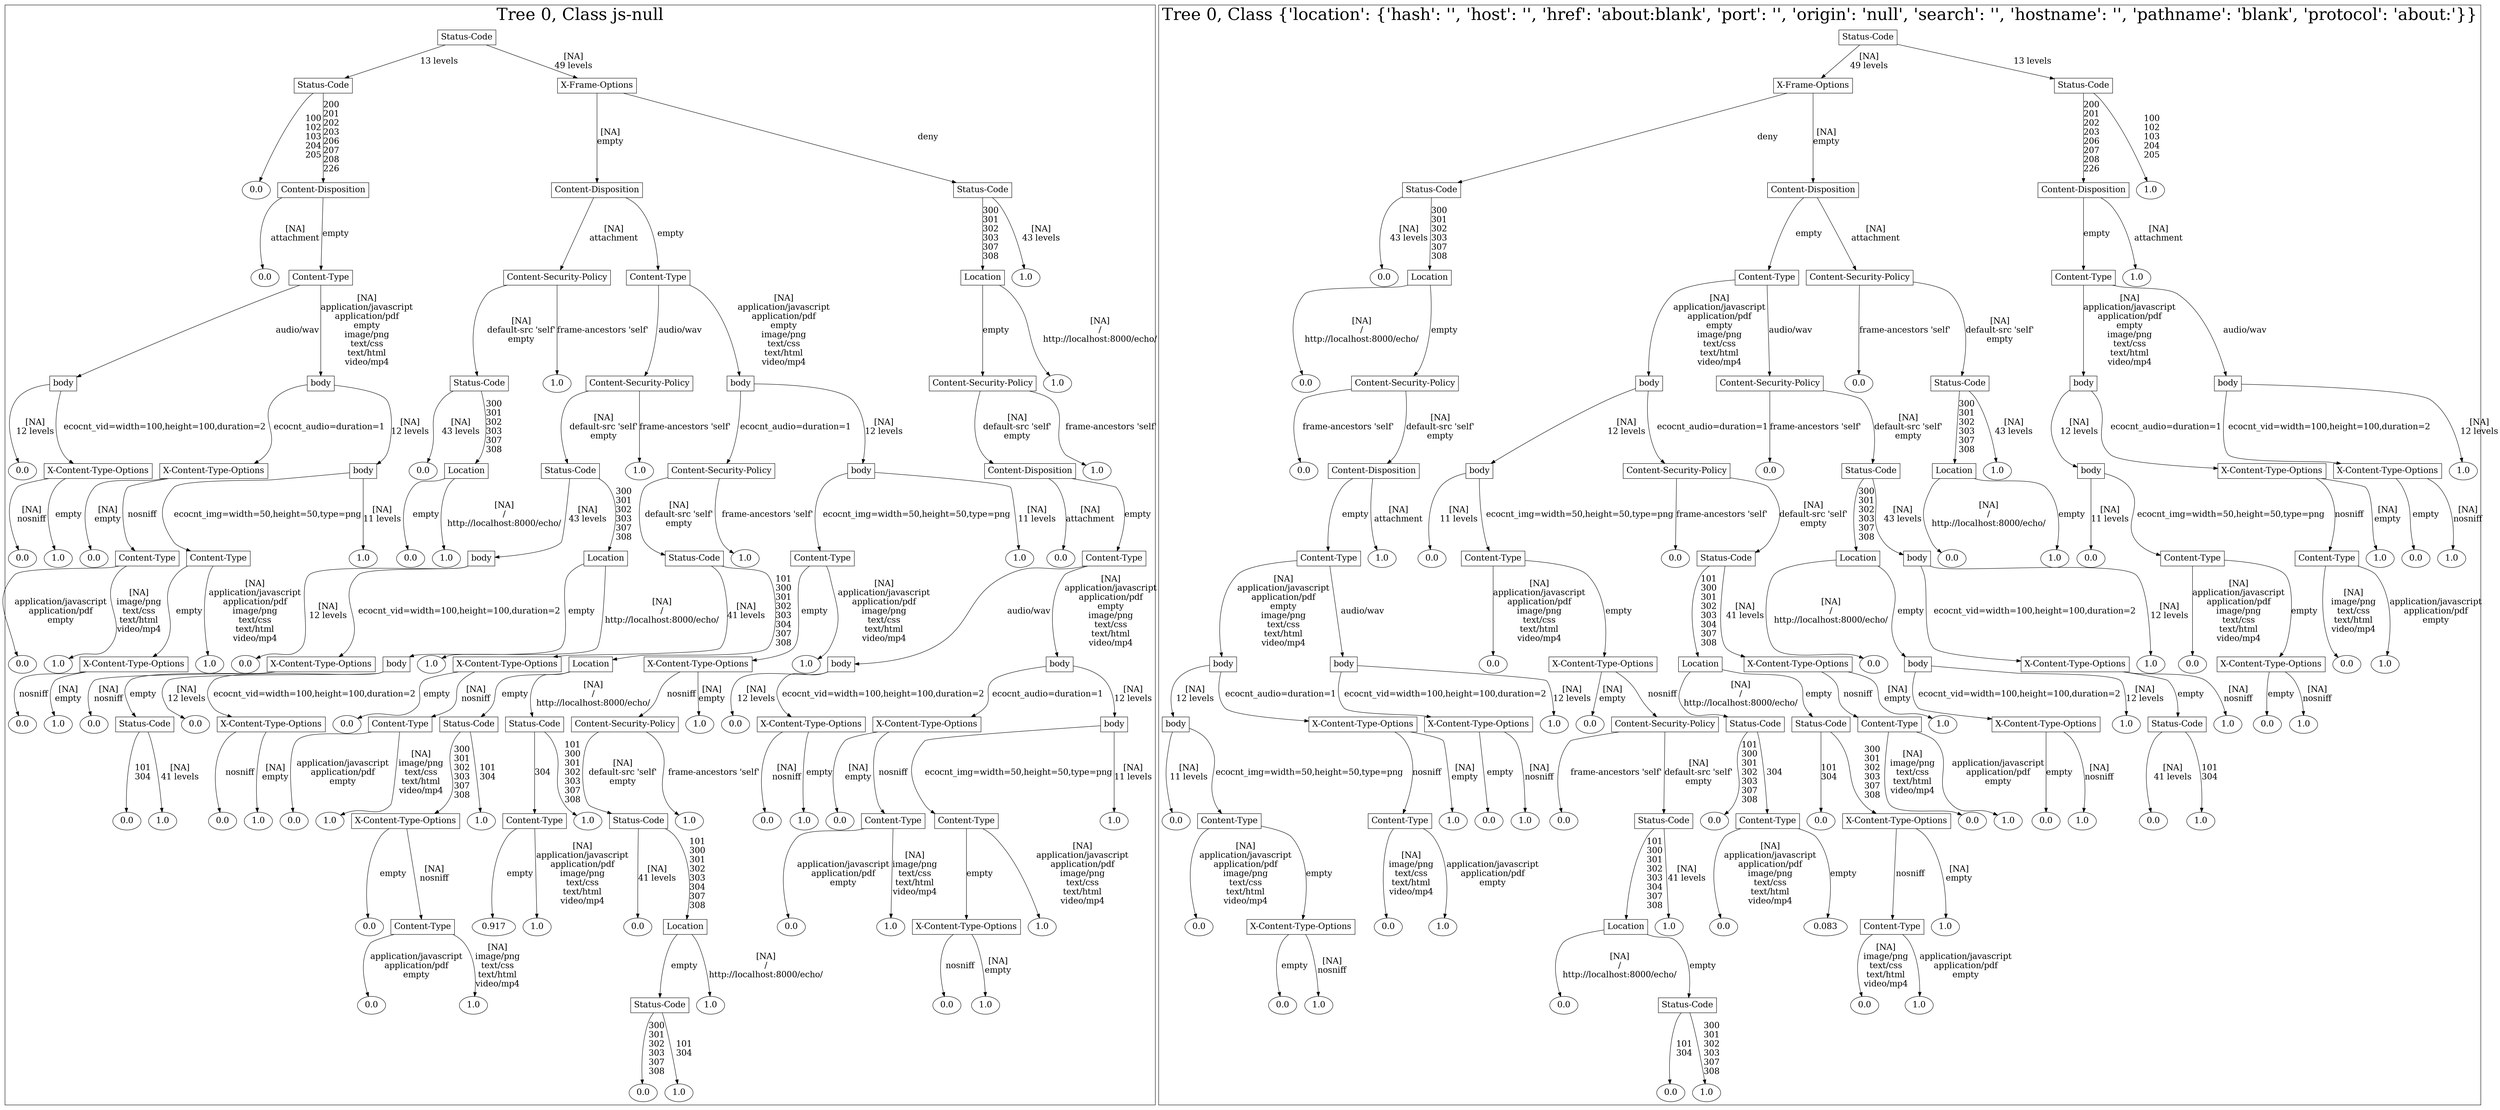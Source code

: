 /*
Generated by:
    http://https://github.com/h2oai/h2o-3/tree/master/h2o-genmodel/src/main/java/hex/genmodel/tools/PrintMojo.java
*/

/*
On a mac:

$ brew install graphviz
$ dot -Tpng file.gv -o file.png
$ open file.png
*/

digraph G {

subgraph cluster_0 {
/* Nodes */

/* Level 0 */
{
"SG_0_Node_0" [shape=box, fontsize=20, label="Status-Code"]
}

/* Level 1 */
{
"SG_0_Node_1" [shape=box, fontsize=20, label="Status-Code"]
"SG_0_Node_2" [shape=box, fontsize=20, label="X-Frame-Options"]
}

/* Level 2 */
{
"SG_0_Node_60" [fontsize=20, label="0.0"]
"SG_0_Node_3" [shape=box, fontsize=20, label="Content-Disposition"]
"SG_0_Node_4" [shape=box, fontsize=20, label="Content-Disposition"]
"SG_0_Node_5" [shape=box, fontsize=20, label="Status-Code"]
}

/* Level 3 */
{
"SG_0_Node_61" [fontsize=20, label="0.0"]
"SG_0_Node_6" [shape=box, fontsize=20, label="Content-Type"]
"SG_0_Node_7" [shape=box, fontsize=20, label="Content-Security-Policy"]
"SG_0_Node_8" [shape=box, fontsize=20, label="Content-Type"]
"SG_0_Node_9" [shape=box, fontsize=20, label="Location"]
"SG_0_Node_62" [fontsize=20, label="1.0"]
}

/* Level 4 */
{
"SG_0_Node_11" [shape=box, fontsize=20, label="body"]
"SG_0_Node_12" [shape=box, fontsize=20, label="body"]
"SG_0_Node_13" [shape=box, fontsize=20, label="Status-Code"]
"SG_0_Node_63" [fontsize=20, label="1.0"]
"SG_0_Node_14" [shape=box, fontsize=20, label="Content-Security-Policy"]
"SG_0_Node_15" [shape=box, fontsize=20, label="body"]
"SG_0_Node_16" [shape=box, fontsize=20, label="Content-Security-Policy"]
"SG_0_Node_64" [fontsize=20, label="1.0"]
}

/* Level 5 */
{
"SG_0_Node_65" [fontsize=20, label="0.0"]
"SG_0_Node_17" [shape=box, fontsize=20, label="X-Content-Type-Options"]
"SG_0_Node_18" [shape=box, fontsize=20, label="X-Content-Type-Options"]
"SG_0_Node_19" [shape=box, fontsize=20, label="body"]
"SG_0_Node_66" [fontsize=20, label="0.0"]
"SG_0_Node_20" [shape=box, fontsize=20, label="Location"]
"SG_0_Node_21" [shape=box, fontsize=20, label="Status-Code"]
"SG_0_Node_67" [fontsize=20, label="1.0"]
"SG_0_Node_22" [shape=box, fontsize=20, label="Content-Security-Policy"]
"SG_0_Node_23" [shape=box, fontsize=20, label="body"]
"SG_0_Node_24" [shape=box, fontsize=20, label="Content-Disposition"]
"SG_0_Node_68" [fontsize=20, label="1.0"]
}

/* Level 6 */
{
"SG_0_Node_69" [fontsize=20, label="0.0"]
"SG_0_Node_70" [fontsize=20, label="1.0"]
"SG_0_Node_71" [fontsize=20, label="0.0"]
"SG_0_Node_25" [shape=box, fontsize=20, label="Content-Type"]
"SG_0_Node_26" [shape=box, fontsize=20, label="Content-Type"]
"SG_0_Node_72" [fontsize=20, label="1.0"]
"SG_0_Node_73" [fontsize=20, label="0.0"]
"SG_0_Node_74" [fontsize=20, label="1.0"]
"SG_0_Node_27" [shape=box, fontsize=20, label="body"]
"SG_0_Node_28" [shape=box, fontsize=20, label="Location"]
"SG_0_Node_29" [shape=box, fontsize=20, label="Status-Code"]
"SG_0_Node_75" [fontsize=20, label="1.0"]
"SG_0_Node_30" [shape=box, fontsize=20, label="Content-Type"]
"SG_0_Node_76" [fontsize=20, label="1.0"]
"SG_0_Node_77" [fontsize=20, label="0.0"]
"SG_0_Node_32" [shape=box, fontsize=20, label="Content-Type"]
}

/* Level 7 */
{
"SG_0_Node_78" [fontsize=20, label="0.0"]
"SG_0_Node_79" [fontsize=20, label="1.0"]
"SG_0_Node_33" [shape=box, fontsize=20, label="X-Content-Type-Options"]
"SG_0_Node_80" [fontsize=20, label="1.0"]
"SG_0_Node_81" [fontsize=20, label="0.0"]
"SG_0_Node_34" [shape=box, fontsize=20, label="X-Content-Type-Options"]
"SG_0_Node_35" [shape=box, fontsize=20, label="body"]
"SG_0_Node_82" [fontsize=20, label="1.0"]
"SG_0_Node_36" [shape=box, fontsize=20, label="X-Content-Type-Options"]
"SG_0_Node_37" [shape=box, fontsize=20, label="Location"]
"SG_0_Node_38" [shape=box, fontsize=20, label="X-Content-Type-Options"]
"SG_0_Node_83" [fontsize=20, label="1.0"]
"SG_0_Node_39" [shape=box, fontsize=20, label="body"]
"SG_0_Node_40" [shape=box, fontsize=20, label="body"]
}

/* Level 8 */
{
"SG_0_Node_84" [fontsize=20, label="0.0"]
"SG_0_Node_85" [fontsize=20, label="1.0"]
"SG_0_Node_86" [fontsize=20, label="0.0"]
"SG_0_Node_41" [shape=box, fontsize=20, label="Status-Code"]
"SG_0_Node_87" [fontsize=20, label="0.0"]
"SG_0_Node_42" [shape=box, fontsize=20, label="X-Content-Type-Options"]
"SG_0_Node_88" [fontsize=20, label="0.0"]
"SG_0_Node_43" [shape=box, fontsize=20, label="Content-Type"]
"SG_0_Node_44" [shape=box, fontsize=20, label="Status-Code"]
"SG_0_Node_45" [shape=box, fontsize=20, label="Status-Code"]
"SG_0_Node_46" [shape=box, fontsize=20, label="Content-Security-Policy"]
"SG_0_Node_89" [fontsize=20, label="1.0"]
"SG_0_Node_90" [fontsize=20, label="0.0"]
"SG_0_Node_47" [shape=box, fontsize=20, label="X-Content-Type-Options"]
"SG_0_Node_48" [shape=box, fontsize=20, label="X-Content-Type-Options"]
"SG_0_Node_49" [shape=box, fontsize=20, label="body"]
}

/* Level 9 */
{
"SG_0_Node_91" [fontsize=20, label="0.0"]
"SG_0_Node_92" [fontsize=20, label="1.0"]
"SG_0_Node_93" [fontsize=20, label="0.0"]
"SG_0_Node_94" [fontsize=20, label="1.0"]
"SG_0_Node_95" [fontsize=20, label="0.0"]
"SG_0_Node_96" [fontsize=20, label="1.0"]
"SG_0_Node_50" [shape=box, fontsize=20, label="X-Content-Type-Options"]
"SG_0_Node_97" [fontsize=20, label="1.0"]
"SG_0_Node_51" [shape=box, fontsize=20, label="Content-Type"]
"SG_0_Node_98" [fontsize=20, label="1.0"]
"SG_0_Node_52" [shape=box, fontsize=20, label="Status-Code"]
"SG_0_Node_99" [fontsize=20, label="1.0"]
"SG_0_Node_100" [fontsize=20, label="0.0"]
"SG_0_Node_101" [fontsize=20, label="1.0"]
"SG_0_Node_102" [fontsize=20, label="0.0"]
"SG_0_Node_53" [shape=box, fontsize=20, label="Content-Type"]
"SG_0_Node_54" [shape=box, fontsize=20, label="Content-Type"]
"SG_0_Node_103" [fontsize=20, label="1.0"]
}

/* Level 10 */
{
"SG_0_Node_104" [fontsize=20, label="0.0"]
"SG_0_Node_55" [shape=box, fontsize=20, label="Content-Type"]
"SG_0_Node_105" [fontsize=20, label="0.917"]
"SG_0_Node_106" [fontsize=20, label="1.0"]
"SG_0_Node_107" [fontsize=20, label="0.0"]
"SG_0_Node_57" [shape=box, fontsize=20, label="Location"]
"SG_0_Node_108" [fontsize=20, label="0.0"]
"SG_0_Node_109" [fontsize=20, label="1.0"]
"SG_0_Node_58" [shape=box, fontsize=20, label="X-Content-Type-Options"]
"SG_0_Node_110" [fontsize=20, label="1.0"]
}

/* Level 11 */
{
"SG_0_Node_111" [fontsize=20, label="0.0"]
"SG_0_Node_112" [fontsize=20, label="1.0"]
"SG_0_Node_59" [shape=box, fontsize=20, label="Status-Code"]
"SG_0_Node_113" [fontsize=20, label="1.0"]
"SG_0_Node_114" [fontsize=20, label="0.0"]
"SG_0_Node_115" [fontsize=20, label="1.0"]
}

/* Level 12 */
{
"SG_0_Node_116" [fontsize=20, label="0.0"]
"SG_0_Node_117" [fontsize=20, label="1.0"]
}

/* Edges */
"SG_0_Node_0" -> "SG_0_Node_1" [fontsize=20, label="13 levels
"]
"SG_0_Node_0" -> "SG_0_Node_2" [fontsize=20, label="[NA]
49 levels
"]
"SG_0_Node_2" -> "SG_0_Node_4" [fontsize=20, label="[NA]
empty
"]
"SG_0_Node_2" -> "SG_0_Node_5" [fontsize=20, label="deny
"]
"SG_0_Node_5" -> "SG_0_Node_9" [fontsize=20, label="300
301
302
303
307
308
"]
"SG_0_Node_5" -> "SG_0_Node_62" [fontsize=20, label="[NA]
43 levels
"]
"SG_0_Node_9" -> "SG_0_Node_16" [fontsize=20, label="empty
"]
"SG_0_Node_9" -> "SG_0_Node_64" [fontsize=20, label="[NA]
/
http://localhost:8000/echo/
"]
"SG_0_Node_16" -> "SG_0_Node_24" [fontsize=20, label="[NA]
default-src 'self'
empty
"]
"SG_0_Node_16" -> "SG_0_Node_68" [fontsize=20, label="frame-ancestors 'self'
"]
"SG_0_Node_24" -> "SG_0_Node_77" [fontsize=20, label="[NA]
attachment
"]
"SG_0_Node_24" -> "SG_0_Node_32" [fontsize=20, label="empty
"]
"SG_0_Node_32" -> "SG_0_Node_39" [fontsize=20, label="audio/wav
"]
"SG_0_Node_32" -> "SG_0_Node_40" [fontsize=20, label="[NA]
application/javascript
application/pdf
empty
image/png
text/css
text/html
video/mp4
"]
"SG_0_Node_40" -> "SG_0_Node_48" [fontsize=20, label="ecocnt_audio=duration=1
"]
"SG_0_Node_40" -> "SG_0_Node_49" [fontsize=20, label="[NA]
12 levels
"]
"SG_0_Node_49" -> "SG_0_Node_54" [fontsize=20, label="ecocnt_img=width=50,height=50,type=png
"]
"SG_0_Node_49" -> "SG_0_Node_103" [fontsize=20, label="[NA]
11 levels
"]
"SG_0_Node_54" -> "SG_0_Node_58" [fontsize=20, label="empty
"]
"SG_0_Node_54" -> "SG_0_Node_110" [fontsize=20, label="[NA]
application/javascript
application/pdf
image/png
text/css
text/html
video/mp4
"]
"SG_0_Node_58" -> "SG_0_Node_114" [fontsize=20, label="nosniff
"]
"SG_0_Node_58" -> "SG_0_Node_115" [fontsize=20, label="[NA]
empty
"]
"SG_0_Node_48" -> "SG_0_Node_102" [fontsize=20, label="[NA]
empty
"]
"SG_0_Node_48" -> "SG_0_Node_53" [fontsize=20, label="nosniff
"]
"SG_0_Node_53" -> "SG_0_Node_108" [fontsize=20, label="application/javascript
application/pdf
empty
"]
"SG_0_Node_53" -> "SG_0_Node_109" [fontsize=20, label="[NA]
image/png
text/css
text/html
video/mp4
"]
"SG_0_Node_39" -> "SG_0_Node_90" [fontsize=20, label="[NA]
12 levels
"]
"SG_0_Node_39" -> "SG_0_Node_47" [fontsize=20, label="ecocnt_vid=width=100,height=100,duration=2
"]
"SG_0_Node_47" -> "SG_0_Node_100" [fontsize=20, label="[NA]
nosniff
"]
"SG_0_Node_47" -> "SG_0_Node_101" [fontsize=20, label="empty
"]
"SG_0_Node_4" -> "SG_0_Node_7" [fontsize=20, label="[NA]
attachment
"]
"SG_0_Node_4" -> "SG_0_Node_8" [fontsize=20, label="empty
"]
"SG_0_Node_8" -> "SG_0_Node_14" [fontsize=20, label="audio/wav
"]
"SG_0_Node_8" -> "SG_0_Node_15" [fontsize=20, label="[NA]
application/javascript
application/pdf
empty
image/png
text/css
text/html
video/mp4
"]
"SG_0_Node_15" -> "SG_0_Node_22" [fontsize=20, label="ecocnt_audio=duration=1
"]
"SG_0_Node_15" -> "SG_0_Node_23" [fontsize=20, label="[NA]
12 levels
"]
"SG_0_Node_23" -> "SG_0_Node_30" [fontsize=20, label="ecocnt_img=width=50,height=50,type=png
"]
"SG_0_Node_23" -> "SG_0_Node_76" [fontsize=20, label="[NA]
11 levels
"]
"SG_0_Node_30" -> "SG_0_Node_38" [fontsize=20, label="empty
"]
"SG_0_Node_30" -> "SG_0_Node_83" [fontsize=20, label="[NA]
application/javascript
application/pdf
image/png
text/css
text/html
video/mp4
"]
"SG_0_Node_38" -> "SG_0_Node_46" [fontsize=20, label="nosniff
"]
"SG_0_Node_38" -> "SG_0_Node_89" [fontsize=20, label="[NA]
empty
"]
"SG_0_Node_46" -> "SG_0_Node_52" [fontsize=20, label="[NA]
default-src 'self'
empty
"]
"SG_0_Node_46" -> "SG_0_Node_99" [fontsize=20, label="frame-ancestors 'self'
"]
"SG_0_Node_52" -> "SG_0_Node_107" [fontsize=20, label="[NA]
41 levels
"]
"SG_0_Node_52" -> "SG_0_Node_57" [fontsize=20, label="101
300
301
302
303
304
307
308
"]
"SG_0_Node_57" -> "SG_0_Node_59" [fontsize=20, label="empty
"]
"SG_0_Node_57" -> "SG_0_Node_113" [fontsize=20, label="[NA]
/
http://localhost:8000/echo/
"]
"SG_0_Node_59" -> "SG_0_Node_116" [fontsize=20, label="300
301
302
303
307
308
"]
"SG_0_Node_59" -> "SG_0_Node_117" [fontsize=20, label="101
304
"]
"SG_0_Node_22" -> "SG_0_Node_29" [fontsize=20, label="[NA]
default-src 'self'
empty
"]
"SG_0_Node_22" -> "SG_0_Node_75" [fontsize=20, label="frame-ancestors 'self'
"]
"SG_0_Node_29" -> "SG_0_Node_36" [fontsize=20, label="[NA]
41 levels
"]
"SG_0_Node_29" -> "SG_0_Node_37" [fontsize=20, label="101
300
301
302
303
304
307
308
"]
"SG_0_Node_37" -> "SG_0_Node_44" [fontsize=20, label="empty
"]
"SG_0_Node_37" -> "SG_0_Node_45" [fontsize=20, label="[NA]
/
http://localhost:8000/echo/
"]
"SG_0_Node_45" -> "SG_0_Node_51" [fontsize=20, label="304
"]
"SG_0_Node_45" -> "SG_0_Node_98" [fontsize=20, label="101
300
301
302
303
307
308
"]
"SG_0_Node_51" -> "SG_0_Node_105" [fontsize=20, label="empty
"]
"SG_0_Node_51" -> "SG_0_Node_106" [fontsize=20, label="[NA]
application/javascript
application/pdf
image/png
text/css
text/html
video/mp4
"]
"SG_0_Node_44" -> "SG_0_Node_50" [fontsize=20, label="300
301
302
303
307
308
"]
"SG_0_Node_44" -> "SG_0_Node_97" [fontsize=20, label="101
304
"]
"SG_0_Node_50" -> "SG_0_Node_104" [fontsize=20, label="empty
"]
"SG_0_Node_50" -> "SG_0_Node_55" [fontsize=20, label="[NA]
nosniff
"]
"SG_0_Node_55" -> "SG_0_Node_111" [fontsize=20, label="application/javascript
application/pdf
empty
"]
"SG_0_Node_55" -> "SG_0_Node_112" [fontsize=20, label="[NA]
image/png
text/css
text/html
video/mp4
"]
"SG_0_Node_36" -> "SG_0_Node_88" [fontsize=20, label="empty
"]
"SG_0_Node_36" -> "SG_0_Node_43" [fontsize=20, label="[NA]
nosniff
"]
"SG_0_Node_43" -> "SG_0_Node_95" [fontsize=20, label="application/javascript
application/pdf
empty
"]
"SG_0_Node_43" -> "SG_0_Node_96" [fontsize=20, label="[NA]
image/png
text/css
text/html
video/mp4
"]
"SG_0_Node_14" -> "SG_0_Node_21" [fontsize=20, label="[NA]
default-src 'self'
empty
"]
"SG_0_Node_14" -> "SG_0_Node_67" [fontsize=20, label="frame-ancestors 'self'
"]
"SG_0_Node_21" -> "SG_0_Node_27" [fontsize=20, label="[NA]
43 levels
"]
"SG_0_Node_21" -> "SG_0_Node_28" [fontsize=20, label="300
301
302
303
307
308
"]
"SG_0_Node_28" -> "SG_0_Node_35" [fontsize=20, label="empty
"]
"SG_0_Node_28" -> "SG_0_Node_82" [fontsize=20, label="[NA]
/
http://localhost:8000/echo/
"]
"SG_0_Node_35" -> "SG_0_Node_87" [fontsize=20, label="[NA]
12 levels
"]
"SG_0_Node_35" -> "SG_0_Node_42" [fontsize=20, label="ecocnt_vid=width=100,height=100,duration=2
"]
"SG_0_Node_42" -> "SG_0_Node_93" [fontsize=20, label="nosniff
"]
"SG_0_Node_42" -> "SG_0_Node_94" [fontsize=20, label="[NA]
empty
"]
"SG_0_Node_27" -> "SG_0_Node_81" [fontsize=20, label="[NA]
12 levels
"]
"SG_0_Node_27" -> "SG_0_Node_34" [fontsize=20, label="ecocnt_vid=width=100,height=100,duration=2
"]
"SG_0_Node_34" -> "SG_0_Node_86" [fontsize=20, label="[NA]
nosniff
"]
"SG_0_Node_34" -> "SG_0_Node_41" [fontsize=20, label="empty
"]
"SG_0_Node_41" -> "SG_0_Node_91" [fontsize=20, label="101
304
"]
"SG_0_Node_41" -> "SG_0_Node_92" [fontsize=20, label="[NA]
41 levels
"]
"SG_0_Node_7" -> "SG_0_Node_13" [fontsize=20, label="[NA]
default-src 'self'
empty
"]
"SG_0_Node_7" -> "SG_0_Node_63" [fontsize=20, label="frame-ancestors 'self'
"]
"SG_0_Node_13" -> "SG_0_Node_66" [fontsize=20, label="[NA]
43 levels
"]
"SG_0_Node_13" -> "SG_0_Node_20" [fontsize=20, label="300
301
302
303
307
308
"]
"SG_0_Node_20" -> "SG_0_Node_73" [fontsize=20, label="empty
"]
"SG_0_Node_20" -> "SG_0_Node_74" [fontsize=20, label="[NA]
/
http://localhost:8000/echo/
"]
"SG_0_Node_1" -> "SG_0_Node_60" [fontsize=20, label="100
102
103
204
205
"]
"SG_0_Node_1" -> "SG_0_Node_3" [fontsize=20, label="200
201
202
203
206
207
208
226
"]
"SG_0_Node_3" -> "SG_0_Node_61" [fontsize=20, label="[NA]
attachment
"]
"SG_0_Node_3" -> "SG_0_Node_6" [fontsize=20, label="empty
"]
"SG_0_Node_6" -> "SG_0_Node_11" [fontsize=20, label="audio/wav
"]
"SG_0_Node_6" -> "SG_0_Node_12" [fontsize=20, label="[NA]
application/javascript
application/pdf
empty
image/png
text/css
text/html
video/mp4
"]
"SG_0_Node_12" -> "SG_0_Node_18" [fontsize=20, label="ecocnt_audio=duration=1
"]
"SG_0_Node_12" -> "SG_0_Node_19" [fontsize=20, label="[NA]
12 levels
"]
"SG_0_Node_19" -> "SG_0_Node_26" [fontsize=20, label="ecocnt_img=width=50,height=50,type=png
"]
"SG_0_Node_19" -> "SG_0_Node_72" [fontsize=20, label="[NA]
11 levels
"]
"SG_0_Node_26" -> "SG_0_Node_33" [fontsize=20, label="empty
"]
"SG_0_Node_26" -> "SG_0_Node_80" [fontsize=20, label="[NA]
application/javascript
application/pdf
image/png
text/css
text/html
video/mp4
"]
"SG_0_Node_33" -> "SG_0_Node_84" [fontsize=20, label="nosniff
"]
"SG_0_Node_33" -> "SG_0_Node_85" [fontsize=20, label="[NA]
empty
"]
"SG_0_Node_18" -> "SG_0_Node_71" [fontsize=20, label="[NA]
empty
"]
"SG_0_Node_18" -> "SG_0_Node_25" [fontsize=20, label="nosniff
"]
"SG_0_Node_25" -> "SG_0_Node_78" [fontsize=20, label="application/javascript
application/pdf
empty
"]
"SG_0_Node_25" -> "SG_0_Node_79" [fontsize=20, label="[NA]
image/png
text/css
text/html
video/mp4
"]
"SG_0_Node_11" -> "SG_0_Node_65" [fontsize=20, label="[NA]
12 levels
"]
"SG_0_Node_11" -> "SG_0_Node_17" [fontsize=20, label="ecocnt_vid=width=100,height=100,duration=2
"]
"SG_0_Node_17" -> "SG_0_Node_69" [fontsize=20, label="[NA]
nosniff
"]
"SG_0_Node_17" -> "SG_0_Node_70" [fontsize=20, label="empty
"]

fontsize=40
label="Tree 0, Class js-null"
}

subgraph cluster_1 {
/* Nodes */

/* Level 0 */
{
"SG_1_Node_0" [shape=box, fontsize=20, label="Status-Code"]
}

/* Level 1 */
{
"SG_1_Node_1" [shape=box, fontsize=20, label="X-Frame-Options"]
"SG_1_Node_2" [shape=box, fontsize=20, label="Status-Code"]
}

/* Level 2 */
{
"SG_1_Node_3" [shape=box, fontsize=20, label="Status-Code"]
"SG_1_Node_4" [shape=box, fontsize=20, label="Content-Disposition"]
"SG_1_Node_5" [shape=box, fontsize=20, label="Content-Disposition"]
"SG_1_Node_60" [fontsize=20, label="1.0"]
}

/* Level 3 */
{
"SG_1_Node_61" [fontsize=20, label="0.0"]
"SG_1_Node_7" [shape=box, fontsize=20, label="Location"]
"SG_1_Node_8" [shape=box, fontsize=20, label="Content-Type"]
"SG_1_Node_9" [shape=box, fontsize=20, label="Content-Security-Policy"]
"SG_1_Node_10" [shape=box, fontsize=20, label="Content-Type"]
"SG_1_Node_62" [fontsize=20, label="1.0"]
}

/* Level 4 */
{
"SG_1_Node_63" [fontsize=20, label="0.0"]
"SG_1_Node_11" [shape=box, fontsize=20, label="Content-Security-Policy"]
"SG_1_Node_12" [shape=box, fontsize=20, label="body"]
"SG_1_Node_13" [shape=box, fontsize=20, label="Content-Security-Policy"]
"SG_1_Node_64" [fontsize=20, label="0.0"]
"SG_1_Node_14" [shape=box, fontsize=20, label="Status-Code"]
"SG_1_Node_15" [shape=box, fontsize=20, label="body"]
"SG_1_Node_16" [shape=box, fontsize=20, label="body"]
}

/* Level 5 */
{
"SG_1_Node_65" [fontsize=20, label="0.0"]
"SG_1_Node_17" [shape=box, fontsize=20, label="Content-Disposition"]
"SG_1_Node_18" [shape=box, fontsize=20, label="body"]
"SG_1_Node_19" [shape=box, fontsize=20, label="Content-Security-Policy"]
"SG_1_Node_66" [fontsize=20, label="0.0"]
"SG_1_Node_20" [shape=box, fontsize=20, label="Status-Code"]
"SG_1_Node_21" [shape=box, fontsize=20, label="Location"]
"SG_1_Node_67" [fontsize=20, label="1.0"]
"SG_1_Node_22" [shape=box, fontsize=20, label="body"]
"SG_1_Node_23" [shape=box, fontsize=20, label="X-Content-Type-Options"]
"SG_1_Node_24" [shape=box, fontsize=20, label="X-Content-Type-Options"]
"SG_1_Node_68" [fontsize=20, label="1.0"]
}

/* Level 6 */
{
"SG_1_Node_25" [shape=box, fontsize=20, label="Content-Type"]
"SG_1_Node_69" [fontsize=20, label="1.0"]
"SG_1_Node_70" [fontsize=20, label="0.0"]
"SG_1_Node_27" [shape=box, fontsize=20, label="Content-Type"]
"SG_1_Node_71" [fontsize=20, label="0.0"]
"SG_1_Node_28" [shape=box, fontsize=20, label="Status-Code"]
"SG_1_Node_29" [shape=box, fontsize=20, label="Location"]
"SG_1_Node_30" [shape=box, fontsize=20, label="body"]
"SG_1_Node_72" [fontsize=20, label="0.0"]
"SG_1_Node_73" [fontsize=20, label="1.0"]
"SG_1_Node_74" [fontsize=20, label="0.0"]
"SG_1_Node_31" [shape=box, fontsize=20, label="Content-Type"]
"SG_1_Node_32" [shape=box, fontsize=20, label="Content-Type"]
"SG_1_Node_75" [fontsize=20, label="1.0"]
"SG_1_Node_76" [fontsize=20, label="0.0"]
"SG_1_Node_77" [fontsize=20, label="1.0"]
}

/* Level 7 */
{
"SG_1_Node_33" [shape=box, fontsize=20, label="body"]
"SG_1_Node_34" [shape=box, fontsize=20, label="body"]
"SG_1_Node_78" [fontsize=20, label="0.0"]
"SG_1_Node_35" [shape=box, fontsize=20, label="X-Content-Type-Options"]
"SG_1_Node_36" [shape=box, fontsize=20, label="Location"]
"SG_1_Node_37" [shape=box, fontsize=20, label="X-Content-Type-Options"]
"SG_1_Node_79" [fontsize=20, label="0.0"]
"SG_1_Node_38" [shape=box, fontsize=20, label="body"]
"SG_1_Node_39" [shape=box, fontsize=20, label="X-Content-Type-Options"]
"SG_1_Node_80" [fontsize=20, label="1.0"]
"SG_1_Node_81" [fontsize=20, label="0.0"]
"SG_1_Node_40" [shape=box, fontsize=20, label="X-Content-Type-Options"]
"SG_1_Node_82" [fontsize=20, label="0.0"]
"SG_1_Node_83" [fontsize=20, label="1.0"]
}

/* Level 8 */
{
"SG_1_Node_41" [shape=box, fontsize=20, label="body"]
"SG_1_Node_42" [shape=box, fontsize=20, label="X-Content-Type-Options"]
"SG_1_Node_43" [shape=box, fontsize=20, label="X-Content-Type-Options"]
"SG_1_Node_84" [fontsize=20, label="1.0"]
"SG_1_Node_85" [fontsize=20, label="0.0"]
"SG_1_Node_44" [shape=box, fontsize=20, label="Content-Security-Policy"]
"SG_1_Node_45" [shape=box, fontsize=20, label="Status-Code"]
"SG_1_Node_46" [shape=box, fontsize=20, label="Status-Code"]
"SG_1_Node_47" [shape=box, fontsize=20, label="Content-Type"]
"SG_1_Node_86" [fontsize=20, label="1.0"]
"SG_1_Node_48" [shape=box, fontsize=20, label="X-Content-Type-Options"]
"SG_1_Node_87" [fontsize=20, label="1.0"]
"SG_1_Node_49" [shape=box, fontsize=20, label="Status-Code"]
"SG_1_Node_88" [fontsize=20, label="1.0"]
"SG_1_Node_89" [fontsize=20, label="0.0"]
"SG_1_Node_90" [fontsize=20, label="1.0"]
}

/* Level 9 */
{
"SG_1_Node_91" [fontsize=20, label="0.0"]
"SG_1_Node_50" [shape=box, fontsize=20, label="Content-Type"]
"SG_1_Node_51" [shape=box, fontsize=20, label="Content-Type"]
"SG_1_Node_92" [fontsize=20, label="1.0"]
"SG_1_Node_93" [fontsize=20, label="0.0"]
"SG_1_Node_94" [fontsize=20, label="1.0"]
"SG_1_Node_95" [fontsize=20, label="0.0"]
"SG_1_Node_52" [shape=box, fontsize=20, label="Status-Code"]
"SG_1_Node_96" [fontsize=20, label="0.0"]
"SG_1_Node_53" [shape=box, fontsize=20, label="Content-Type"]
"SG_1_Node_97" [fontsize=20, label="0.0"]
"SG_1_Node_54" [shape=box, fontsize=20, label="X-Content-Type-Options"]
"SG_1_Node_98" [fontsize=20, label="0.0"]
"SG_1_Node_99" [fontsize=20, label="1.0"]
"SG_1_Node_100" [fontsize=20, label="0.0"]
"SG_1_Node_101" [fontsize=20, label="1.0"]
"SG_1_Node_102" [fontsize=20, label="0.0"]
"SG_1_Node_103" [fontsize=20, label="1.0"]
}

/* Level 10 */
{
"SG_1_Node_104" [fontsize=20, label="0.0"]
"SG_1_Node_55" [shape=box, fontsize=20, label="X-Content-Type-Options"]
"SG_1_Node_105" [fontsize=20, label="0.0"]
"SG_1_Node_106" [fontsize=20, label="1.0"]
"SG_1_Node_56" [shape=box, fontsize=20, label="Location"]
"SG_1_Node_107" [fontsize=20, label="1.0"]
"SG_1_Node_108" [fontsize=20, label="0.0"]
"SG_1_Node_109" [fontsize=20, label="0.083"]
"SG_1_Node_58" [shape=box, fontsize=20, label="Content-Type"]
"SG_1_Node_110" [fontsize=20, label="1.0"]
}

/* Level 11 */
{
"SG_1_Node_111" [fontsize=20, label="0.0"]
"SG_1_Node_112" [fontsize=20, label="1.0"]
"SG_1_Node_113" [fontsize=20, label="0.0"]
"SG_1_Node_59" [shape=box, fontsize=20, label="Status-Code"]
"SG_1_Node_114" [fontsize=20, label="0.0"]
"SG_1_Node_115" [fontsize=20, label="1.0"]
}

/* Level 12 */
{
"SG_1_Node_116" [fontsize=20, label="0.0"]
"SG_1_Node_117" [fontsize=20, label="1.0"]
}

/* Edges */
"SG_1_Node_0" -> "SG_1_Node_1" [fontsize=20, label="[NA]
49 levels
"]
"SG_1_Node_0" -> "SG_1_Node_2" [fontsize=20, label="13 levels
"]
"SG_1_Node_2" -> "SG_1_Node_5" [fontsize=20, label="200
201
202
203
206
207
208
226
"]
"SG_1_Node_2" -> "SG_1_Node_60" [fontsize=20, label="100
102
103
204
205
"]
"SG_1_Node_5" -> "SG_1_Node_10" [fontsize=20, label="empty
"]
"SG_1_Node_5" -> "SG_1_Node_62" [fontsize=20, label="[NA]
attachment
"]
"SG_1_Node_10" -> "SG_1_Node_15" [fontsize=20, label="[NA]
application/javascript
application/pdf
empty
image/png
text/css
text/html
video/mp4
"]
"SG_1_Node_10" -> "SG_1_Node_16" [fontsize=20, label="audio/wav
"]
"SG_1_Node_16" -> "SG_1_Node_24" [fontsize=20, label="ecocnt_vid=width=100,height=100,duration=2
"]
"SG_1_Node_16" -> "SG_1_Node_68" [fontsize=20, label="[NA]
12 levels
"]
"SG_1_Node_24" -> "SG_1_Node_76" [fontsize=20, label="empty
"]
"SG_1_Node_24" -> "SG_1_Node_77" [fontsize=20, label="[NA]
nosniff
"]
"SG_1_Node_15" -> "SG_1_Node_22" [fontsize=20, label="[NA]
12 levels
"]
"SG_1_Node_15" -> "SG_1_Node_23" [fontsize=20, label="ecocnt_audio=duration=1
"]
"SG_1_Node_23" -> "SG_1_Node_32" [fontsize=20, label="nosniff
"]
"SG_1_Node_23" -> "SG_1_Node_75" [fontsize=20, label="[NA]
empty
"]
"SG_1_Node_32" -> "SG_1_Node_82" [fontsize=20, label="[NA]
image/png
text/css
text/html
video/mp4
"]
"SG_1_Node_32" -> "SG_1_Node_83" [fontsize=20, label="application/javascript
application/pdf
empty
"]
"SG_1_Node_22" -> "SG_1_Node_74" [fontsize=20, label="[NA]
11 levels
"]
"SG_1_Node_22" -> "SG_1_Node_31" [fontsize=20, label="ecocnt_img=width=50,height=50,type=png
"]
"SG_1_Node_31" -> "SG_1_Node_81" [fontsize=20, label="[NA]
application/javascript
application/pdf
image/png
text/css
text/html
video/mp4
"]
"SG_1_Node_31" -> "SG_1_Node_40" [fontsize=20, label="empty
"]
"SG_1_Node_40" -> "SG_1_Node_89" [fontsize=20, label="empty
"]
"SG_1_Node_40" -> "SG_1_Node_90" [fontsize=20, label="[NA]
nosniff
"]
"SG_1_Node_1" -> "SG_1_Node_3" [fontsize=20, label="deny
"]
"SG_1_Node_1" -> "SG_1_Node_4" [fontsize=20, label="[NA]
empty
"]
"SG_1_Node_4" -> "SG_1_Node_8" [fontsize=20, label="empty
"]
"SG_1_Node_4" -> "SG_1_Node_9" [fontsize=20, label="[NA]
attachment
"]
"SG_1_Node_9" -> "SG_1_Node_64" [fontsize=20, label="frame-ancestors 'self'
"]
"SG_1_Node_9" -> "SG_1_Node_14" [fontsize=20, label="[NA]
default-src 'self'
empty
"]
"SG_1_Node_14" -> "SG_1_Node_21" [fontsize=20, label="300
301
302
303
307
308
"]
"SG_1_Node_14" -> "SG_1_Node_67" [fontsize=20, label="[NA]
43 levels
"]
"SG_1_Node_21" -> "SG_1_Node_72" [fontsize=20, label="[NA]
/
http://localhost:8000/echo/
"]
"SG_1_Node_21" -> "SG_1_Node_73" [fontsize=20, label="empty
"]
"SG_1_Node_8" -> "SG_1_Node_12" [fontsize=20, label="[NA]
application/javascript
application/pdf
empty
image/png
text/css
text/html
video/mp4
"]
"SG_1_Node_8" -> "SG_1_Node_13" [fontsize=20, label="audio/wav
"]
"SG_1_Node_13" -> "SG_1_Node_66" [fontsize=20, label="frame-ancestors 'self'
"]
"SG_1_Node_13" -> "SG_1_Node_20" [fontsize=20, label="[NA]
default-src 'self'
empty
"]
"SG_1_Node_20" -> "SG_1_Node_29" [fontsize=20, label="300
301
302
303
307
308
"]
"SG_1_Node_20" -> "SG_1_Node_30" [fontsize=20, label="[NA]
43 levels
"]
"SG_1_Node_30" -> "SG_1_Node_39" [fontsize=20, label="ecocnt_vid=width=100,height=100,duration=2
"]
"SG_1_Node_30" -> "SG_1_Node_80" [fontsize=20, label="[NA]
12 levels
"]
"SG_1_Node_39" -> "SG_1_Node_49" [fontsize=20, label="empty
"]
"SG_1_Node_39" -> "SG_1_Node_88" [fontsize=20, label="[NA]
nosniff
"]
"SG_1_Node_49" -> "SG_1_Node_102" [fontsize=20, label="[NA]
41 levels
"]
"SG_1_Node_49" -> "SG_1_Node_103" [fontsize=20, label="101
304
"]
"SG_1_Node_29" -> "SG_1_Node_79" [fontsize=20, label="[NA]
/
http://localhost:8000/echo/
"]
"SG_1_Node_29" -> "SG_1_Node_38" [fontsize=20, label="empty
"]
"SG_1_Node_38" -> "SG_1_Node_48" [fontsize=20, label="ecocnt_vid=width=100,height=100,duration=2
"]
"SG_1_Node_38" -> "SG_1_Node_87" [fontsize=20, label="[NA]
12 levels
"]
"SG_1_Node_48" -> "SG_1_Node_100" [fontsize=20, label="empty
"]
"SG_1_Node_48" -> "SG_1_Node_101" [fontsize=20, label="[NA]
nosniff
"]
"SG_1_Node_12" -> "SG_1_Node_18" [fontsize=20, label="[NA]
12 levels
"]
"SG_1_Node_12" -> "SG_1_Node_19" [fontsize=20, label="ecocnt_audio=duration=1
"]
"SG_1_Node_19" -> "SG_1_Node_71" [fontsize=20, label="frame-ancestors 'self'
"]
"SG_1_Node_19" -> "SG_1_Node_28" [fontsize=20, label="[NA]
default-src 'self'
empty
"]
"SG_1_Node_28" -> "SG_1_Node_36" [fontsize=20, label="101
300
301
302
303
304
307
308
"]
"SG_1_Node_28" -> "SG_1_Node_37" [fontsize=20, label="[NA]
41 levels
"]
"SG_1_Node_37" -> "SG_1_Node_47" [fontsize=20, label="nosniff
"]
"SG_1_Node_37" -> "SG_1_Node_86" [fontsize=20, label="[NA]
empty
"]
"SG_1_Node_47" -> "SG_1_Node_98" [fontsize=20, label="[NA]
image/png
text/css
text/html
video/mp4
"]
"SG_1_Node_47" -> "SG_1_Node_99" [fontsize=20, label="application/javascript
application/pdf
empty
"]
"SG_1_Node_36" -> "SG_1_Node_45" [fontsize=20, label="[NA]
/
http://localhost:8000/echo/
"]
"SG_1_Node_36" -> "SG_1_Node_46" [fontsize=20, label="empty
"]
"SG_1_Node_46" -> "SG_1_Node_97" [fontsize=20, label="101
304
"]
"SG_1_Node_46" -> "SG_1_Node_54" [fontsize=20, label="300
301
302
303
307
308
"]
"SG_1_Node_54" -> "SG_1_Node_58" [fontsize=20, label="nosniff
"]
"SG_1_Node_54" -> "SG_1_Node_110" [fontsize=20, label="[NA]
empty
"]
"SG_1_Node_58" -> "SG_1_Node_114" [fontsize=20, label="[NA]
image/png
text/css
text/html
video/mp4
"]
"SG_1_Node_58" -> "SG_1_Node_115" [fontsize=20, label="application/javascript
application/pdf
empty
"]
"SG_1_Node_45" -> "SG_1_Node_96" [fontsize=20, label="101
300
301
302
303
307
308
"]
"SG_1_Node_45" -> "SG_1_Node_53" [fontsize=20, label="304
"]
"SG_1_Node_53" -> "SG_1_Node_108" [fontsize=20, label="[NA]
application/javascript
application/pdf
image/png
text/css
text/html
video/mp4
"]
"SG_1_Node_53" -> "SG_1_Node_109" [fontsize=20, label="empty
"]
"SG_1_Node_18" -> "SG_1_Node_70" [fontsize=20, label="[NA]
11 levels
"]
"SG_1_Node_18" -> "SG_1_Node_27" [fontsize=20, label="ecocnt_img=width=50,height=50,type=png
"]
"SG_1_Node_27" -> "SG_1_Node_78" [fontsize=20, label="[NA]
application/javascript
application/pdf
image/png
text/css
text/html
video/mp4
"]
"SG_1_Node_27" -> "SG_1_Node_35" [fontsize=20, label="empty
"]
"SG_1_Node_35" -> "SG_1_Node_85" [fontsize=20, label="[NA]
empty
"]
"SG_1_Node_35" -> "SG_1_Node_44" [fontsize=20, label="nosniff
"]
"SG_1_Node_44" -> "SG_1_Node_95" [fontsize=20, label="frame-ancestors 'self'
"]
"SG_1_Node_44" -> "SG_1_Node_52" [fontsize=20, label="[NA]
default-src 'self'
empty
"]
"SG_1_Node_52" -> "SG_1_Node_56" [fontsize=20, label="101
300
301
302
303
304
307
308
"]
"SG_1_Node_52" -> "SG_1_Node_107" [fontsize=20, label="[NA]
41 levels
"]
"SG_1_Node_56" -> "SG_1_Node_113" [fontsize=20, label="[NA]
/
http://localhost:8000/echo/
"]
"SG_1_Node_56" -> "SG_1_Node_59" [fontsize=20, label="empty
"]
"SG_1_Node_59" -> "SG_1_Node_116" [fontsize=20, label="101
304
"]
"SG_1_Node_59" -> "SG_1_Node_117" [fontsize=20, label="300
301
302
303
307
308
"]
"SG_1_Node_3" -> "SG_1_Node_61" [fontsize=20, label="[NA]
43 levels
"]
"SG_1_Node_3" -> "SG_1_Node_7" [fontsize=20, label="300
301
302
303
307
308
"]
"SG_1_Node_7" -> "SG_1_Node_63" [fontsize=20, label="[NA]
/
http://localhost:8000/echo/
"]
"SG_1_Node_7" -> "SG_1_Node_11" [fontsize=20, label="empty
"]
"SG_1_Node_11" -> "SG_1_Node_65" [fontsize=20, label="frame-ancestors 'self'
"]
"SG_1_Node_11" -> "SG_1_Node_17" [fontsize=20, label="[NA]
default-src 'self'
empty
"]
"SG_1_Node_17" -> "SG_1_Node_25" [fontsize=20, label="empty
"]
"SG_1_Node_17" -> "SG_1_Node_69" [fontsize=20, label="[NA]
attachment
"]
"SG_1_Node_25" -> "SG_1_Node_33" [fontsize=20, label="[NA]
application/javascript
application/pdf
empty
image/png
text/css
text/html
video/mp4
"]
"SG_1_Node_25" -> "SG_1_Node_34" [fontsize=20, label="audio/wav
"]
"SG_1_Node_34" -> "SG_1_Node_43" [fontsize=20, label="ecocnt_vid=width=100,height=100,duration=2
"]
"SG_1_Node_34" -> "SG_1_Node_84" [fontsize=20, label="[NA]
12 levels
"]
"SG_1_Node_43" -> "SG_1_Node_93" [fontsize=20, label="empty
"]
"SG_1_Node_43" -> "SG_1_Node_94" [fontsize=20, label="[NA]
nosniff
"]
"SG_1_Node_33" -> "SG_1_Node_41" [fontsize=20, label="[NA]
12 levels
"]
"SG_1_Node_33" -> "SG_1_Node_42" [fontsize=20, label="ecocnt_audio=duration=1
"]
"SG_1_Node_42" -> "SG_1_Node_51" [fontsize=20, label="nosniff
"]
"SG_1_Node_42" -> "SG_1_Node_92" [fontsize=20, label="[NA]
empty
"]
"SG_1_Node_51" -> "SG_1_Node_105" [fontsize=20, label="[NA]
image/png
text/css
text/html
video/mp4
"]
"SG_1_Node_51" -> "SG_1_Node_106" [fontsize=20, label="application/javascript
application/pdf
empty
"]
"SG_1_Node_41" -> "SG_1_Node_91" [fontsize=20, label="[NA]
11 levels
"]
"SG_1_Node_41" -> "SG_1_Node_50" [fontsize=20, label="ecocnt_img=width=50,height=50,type=png
"]
"SG_1_Node_50" -> "SG_1_Node_104" [fontsize=20, label="[NA]
application/javascript
application/pdf
image/png
text/css
text/html
video/mp4
"]
"SG_1_Node_50" -> "SG_1_Node_55" [fontsize=20, label="empty
"]
"SG_1_Node_55" -> "SG_1_Node_111" [fontsize=20, label="empty
"]
"SG_1_Node_55" -> "SG_1_Node_112" [fontsize=20, label="[NA]
nosniff
"]

fontsize=40
label="Tree 0, Class {'location': {'hash': '', 'host': '', 'href': 'about:blank', 'port': '', 'origin': 'null', 'search': '', 'hostname': '', 'pathname': 'blank', 'protocol': 'about:'}}"
}

}

